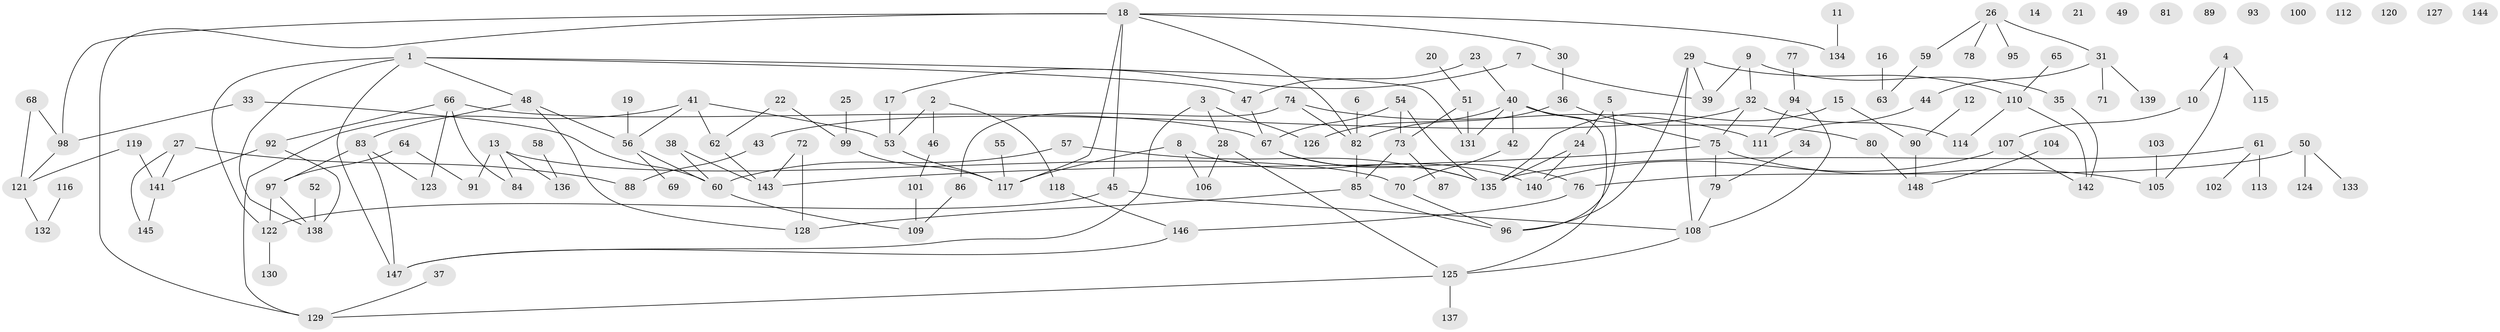// Generated by graph-tools (version 1.1) at 2025/33/03/09/25 02:33:46]
// undirected, 148 vertices, 183 edges
graph export_dot {
graph [start="1"]
  node [color=gray90,style=filled];
  1;
  2;
  3;
  4;
  5;
  6;
  7;
  8;
  9;
  10;
  11;
  12;
  13;
  14;
  15;
  16;
  17;
  18;
  19;
  20;
  21;
  22;
  23;
  24;
  25;
  26;
  27;
  28;
  29;
  30;
  31;
  32;
  33;
  34;
  35;
  36;
  37;
  38;
  39;
  40;
  41;
  42;
  43;
  44;
  45;
  46;
  47;
  48;
  49;
  50;
  51;
  52;
  53;
  54;
  55;
  56;
  57;
  58;
  59;
  60;
  61;
  62;
  63;
  64;
  65;
  66;
  67;
  68;
  69;
  70;
  71;
  72;
  73;
  74;
  75;
  76;
  77;
  78;
  79;
  80;
  81;
  82;
  83;
  84;
  85;
  86;
  87;
  88;
  89;
  90;
  91;
  92;
  93;
  94;
  95;
  96;
  97;
  98;
  99;
  100;
  101;
  102;
  103;
  104;
  105;
  106;
  107;
  108;
  109;
  110;
  111;
  112;
  113;
  114;
  115;
  116;
  117;
  118;
  119;
  120;
  121;
  122;
  123;
  124;
  125;
  126;
  127;
  128;
  129;
  130;
  131;
  132;
  133;
  134;
  135;
  136;
  137;
  138;
  139;
  140;
  141;
  142;
  143;
  144;
  145;
  146;
  147;
  148;
  1 -- 47;
  1 -- 48;
  1 -- 122;
  1 -- 131;
  1 -- 138;
  1 -- 147;
  2 -- 46;
  2 -- 53;
  2 -- 118;
  3 -- 28;
  3 -- 126;
  3 -- 147;
  4 -- 10;
  4 -- 105;
  4 -- 115;
  5 -- 24;
  5 -- 96;
  6 -- 82;
  7 -- 17;
  7 -- 39;
  8 -- 106;
  8 -- 117;
  8 -- 140;
  9 -- 32;
  9 -- 35;
  9 -- 39;
  10 -- 107;
  11 -- 134;
  12 -- 90;
  13 -- 70;
  13 -- 84;
  13 -- 91;
  13 -- 136;
  15 -- 90;
  15 -- 135;
  16 -- 63;
  17 -- 53;
  18 -- 30;
  18 -- 45;
  18 -- 82;
  18 -- 98;
  18 -- 117;
  18 -- 129;
  18 -- 134;
  19 -- 56;
  20 -- 51;
  22 -- 62;
  22 -- 99;
  23 -- 40;
  23 -- 47;
  24 -- 135;
  24 -- 140;
  25 -- 99;
  26 -- 31;
  26 -- 59;
  26 -- 78;
  26 -- 95;
  27 -- 88;
  27 -- 141;
  27 -- 145;
  28 -- 106;
  28 -- 125;
  29 -- 39;
  29 -- 96;
  29 -- 108;
  29 -- 110;
  30 -- 36;
  31 -- 44;
  31 -- 71;
  31 -- 139;
  32 -- 43;
  32 -- 75;
  32 -- 114;
  33 -- 60;
  33 -- 98;
  34 -- 79;
  35 -- 142;
  36 -- 75;
  36 -- 82;
  37 -- 129;
  38 -- 60;
  38 -- 143;
  40 -- 42;
  40 -- 80;
  40 -- 125;
  40 -- 126;
  40 -- 131;
  41 -- 53;
  41 -- 56;
  41 -- 62;
  41 -- 129;
  42 -- 70;
  43 -- 88;
  44 -- 111;
  45 -- 108;
  45 -- 122;
  46 -- 101;
  47 -- 67;
  48 -- 56;
  48 -- 83;
  48 -- 128;
  50 -- 76;
  50 -- 124;
  50 -- 133;
  51 -- 73;
  51 -- 131;
  52 -- 138;
  53 -- 117;
  54 -- 67;
  54 -- 73;
  54 -- 135;
  55 -- 117;
  56 -- 60;
  56 -- 69;
  57 -- 60;
  57 -- 135;
  58 -- 136;
  59 -- 63;
  60 -- 109;
  61 -- 102;
  61 -- 113;
  61 -- 135;
  62 -- 143;
  64 -- 91;
  64 -- 97;
  65 -- 110;
  66 -- 67;
  66 -- 84;
  66 -- 92;
  66 -- 123;
  67 -- 76;
  67 -- 135;
  68 -- 98;
  68 -- 121;
  70 -- 96;
  72 -- 128;
  72 -- 143;
  73 -- 85;
  73 -- 87;
  74 -- 82;
  74 -- 86;
  74 -- 111;
  75 -- 79;
  75 -- 105;
  75 -- 143;
  76 -- 146;
  77 -- 94;
  79 -- 108;
  80 -- 148;
  82 -- 85;
  83 -- 97;
  83 -- 123;
  83 -- 147;
  85 -- 96;
  85 -- 128;
  86 -- 109;
  90 -- 148;
  92 -- 138;
  92 -- 141;
  94 -- 108;
  94 -- 111;
  97 -- 122;
  97 -- 138;
  98 -- 121;
  99 -- 117;
  101 -- 109;
  103 -- 105;
  104 -- 148;
  107 -- 140;
  107 -- 142;
  108 -- 125;
  110 -- 114;
  110 -- 142;
  116 -- 132;
  118 -- 146;
  119 -- 121;
  119 -- 141;
  121 -- 132;
  122 -- 130;
  125 -- 129;
  125 -- 137;
  141 -- 145;
  146 -- 147;
}

